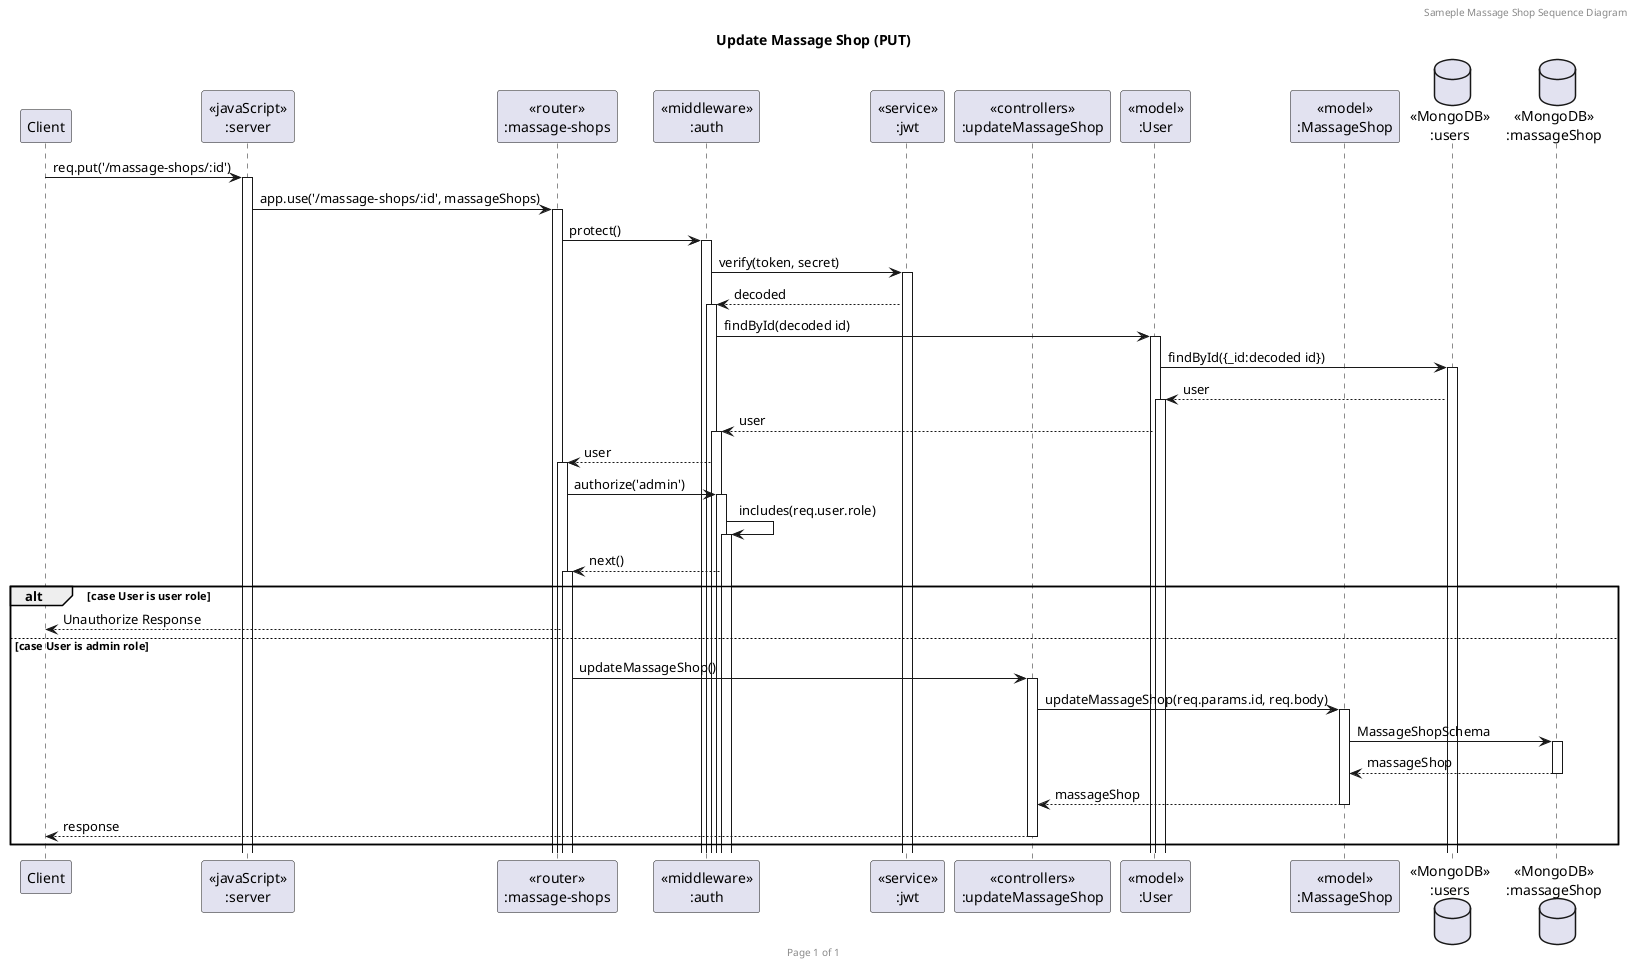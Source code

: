 @startuml Update Massage Shop (PUT)

header Sameple Massage Shop Sequence Diagram
footer Page %page% of %lastpage%
title "Update Massage Shop (PUT)"

participant "Client" as client
participant "<<javaScript>>\n:server" as server
participant "<<router>>\n:massage-shops" as routerMassageShop
participant "<<middleware>>\n:auth" as middleware
participant "<<service>>\n:jwt" as service
participant "<<controllers>>\n:updateMassageShop" as controllersUpdateMassageShop
participant "<<model>>\n:User" as modelUser
participant "<<model>>\n:MassageShop" as modelMassageShop
database "<<MongoDB>>\n:users" as UsersDatabase
database "<<MongoDB>>\n:massageShop" as MassageShopDatabase

client->server ++:req.put('/massage-shops/:id')
server->routerMassageShop ++:app.use('/massage-shops/:id', massageShops)
routerMassageShop -> middleware ++:protect()
middleware -> service ++:verify(token, secret)
middleware <-- service ++:decoded
middleware -> modelUser ++:findById(decoded id)
modelUser -> UsersDatabase ++:findById({_id:decoded id})
modelUser <-- UsersDatabase ++:user
middleware <-- modelUser ++:user
routerMassageShop <-- middleware ++:user
routerMassageShop -> middleware ++:authorize('admin')
middleware -> middleware ++:includes(req.user.role)
routerMassageShop <-- middleware ++:next()
alt case User is user role
client<--routerMassageShop: Unauthorize Response
' client <-- server: Unauthorize Response
else case User is admin role
routerMassageShop -> controllersUpdateMassageShop ++:updateMassageShop()
controllersUpdateMassageShop->modelMassageShop ++:updateMassageShop(req.params.id, req.body)
modelMassageShop ->MassageShopDatabase ++: MassageShopSchema
MassageShopDatabase --> modelMassageShop --: massageShop
controllersUpdateMassageShop <-- modelMassageShop --:massageShop
client <-- controllersUpdateMassageShop --:response
' server <-- routerMassageShop --:response
' client <-- server --:response
end

@enduml